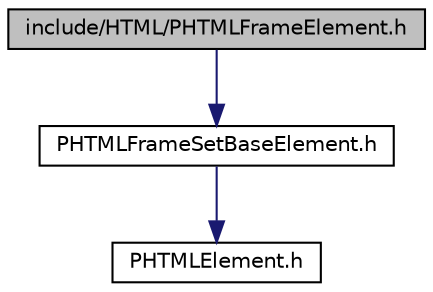 digraph G
{
  edge [fontname="Helvetica",fontsize="10",labelfontname="Helvetica",labelfontsize="10"];
  node [fontname="Helvetica",fontsize="10",shape=record];
  Node1 [label="include/HTML/PHTMLFrameElement.h",height=0.2,width=0.4,color="black", fillcolor="grey75", style="filled" fontcolor="black"];
  Node1 -> Node2 [color="midnightblue",fontsize="10",style="solid",fontname="Helvetica"];
  Node2 [label="PHTMLFrameSetBaseElement.h",height=0.2,width=0.4,color="black", fillcolor="white", style="filled",URL="$_p_h_t_m_l_frame_set_base_element_8h.html"];
  Node2 -> Node3 [color="midnightblue",fontsize="10",style="solid",fontname="Helvetica"];
  Node3 [label="PHTMLElement.h",height=0.2,width=0.4,color="black", fillcolor="white", style="filled",URL="$_p_h_t_m_l_element_8h.html"];
}
